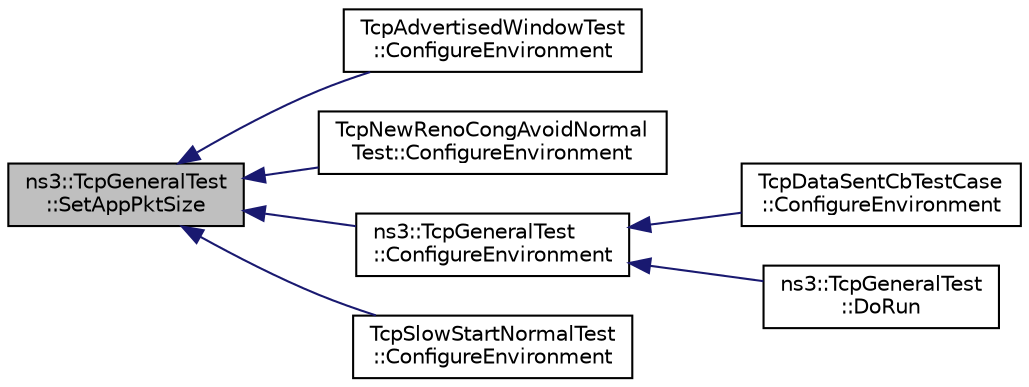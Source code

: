 digraph "ns3::TcpGeneralTest::SetAppPktSize"
{
  edge [fontname="Helvetica",fontsize="10",labelfontname="Helvetica",labelfontsize="10"];
  node [fontname="Helvetica",fontsize="10",shape=record];
  rankdir="LR";
  Node1 [label="ns3::TcpGeneralTest\l::SetAppPktSize",height=0.2,width=0.4,color="black", fillcolor="grey75", style="filled", fontcolor="black"];
  Node1 -> Node2 [dir="back",color="midnightblue",fontsize="10",style="solid"];
  Node2 [label="TcpAdvertisedWindowTest\l::ConfigureEnvironment",height=0.2,width=0.4,color="black", fillcolor="white", style="filled",URL="$d2/dd3/classTcpAdvertisedWindowTest.html#a32f6b3ef9a883c098a69ed55dbf21630",tooltip="Change the configuration of the evironment. "];
  Node1 -> Node3 [dir="back",color="midnightblue",fontsize="10",style="solid"];
  Node3 [label="TcpNewRenoCongAvoidNormal\lTest::ConfigureEnvironment",height=0.2,width=0.4,color="black", fillcolor="white", style="filled",URL="$d6/d46/classTcpNewRenoCongAvoidNormalTest.html#aec6c98b12f00b2e8cdb477651865e207",tooltip="Change the configuration of the evironment. "];
  Node1 -> Node4 [dir="back",color="midnightblue",fontsize="10",style="solid"];
  Node4 [label="ns3::TcpGeneralTest\l::ConfigureEnvironment",height=0.2,width=0.4,color="black", fillcolor="white", style="filled",URL="$d2/dfd/classns3_1_1TcpGeneralTest.html#abd4e42807a8d2b13dcd207131af12c3b",tooltip="Change the configuration of the evironment. "];
  Node4 -> Node5 [dir="back",color="midnightblue",fontsize="10",style="solid"];
  Node5 [label="TcpDataSentCbTestCase\l::ConfigureEnvironment",height=0.2,width=0.4,color="black", fillcolor="white", style="filled",URL="$dc/d3f/classTcpDataSentCbTestCase.html#ad0bb6161988e738da82f61d7c60be9b6",tooltip="Change the configuration of the evironment. "];
  Node4 -> Node6 [dir="back",color="midnightblue",fontsize="10",style="solid"];
  Node6 [label="ns3::TcpGeneralTest\l::DoRun",height=0.2,width=0.4,color="black", fillcolor="white", style="filled",URL="$d2/dfd/classns3_1_1TcpGeneralTest.html#a79f00453e60b95fcf8d22757593f5ed3",tooltip="Execute the tcp test. "];
  Node1 -> Node7 [dir="back",color="midnightblue",fontsize="10",style="solid"];
  Node7 [label="TcpSlowStartNormalTest\l::ConfigureEnvironment",height=0.2,width=0.4,color="black", fillcolor="white", style="filled",URL="$d8/d06/classTcpSlowStartNormalTest.html#ab9d9461021dd59a1b313ae782a585d02",tooltip="Change the configuration of the evironment. "];
}
